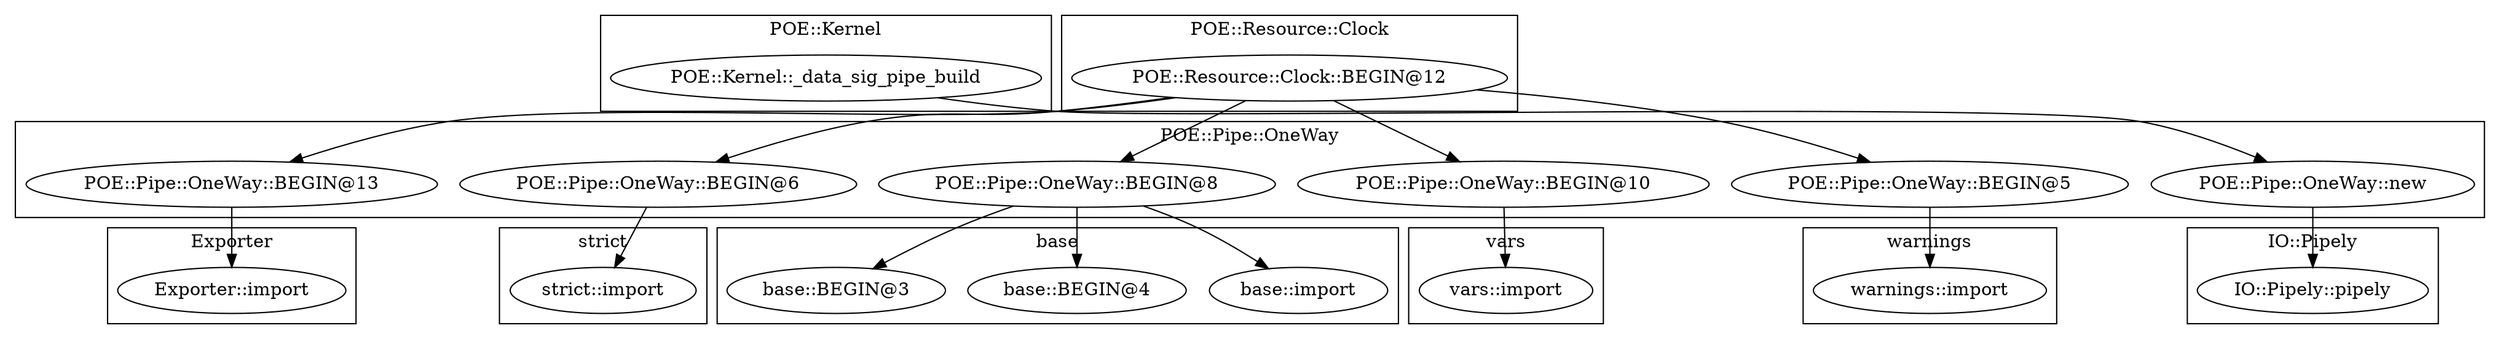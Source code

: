 digraph {
graph [overlap=false]
subgraph cluster_warnings {
	label="warnings";
	"warnings::import";
}
subgraph cluster_vars {
	label="vars";
	"vars::import";
}
subgraph cluster_POE_Pipe_OneWay {
	label="POE::Pipe::OneWay";
	"POE::Pipe::OneWay::BEGIN@13";
	"POE::Pipe::OneWay::BEGIN@6";
	"POE::Pipe::OneWay::BEGIN@8";
	"POE::Pipe::OneWay::BEGIN@10";
	"POE::Pipe::OneWay::BEGIN@5";
	"POE::Pipe::OneWay::new";
}
subgraph cluster_POE_Kernel {
	label="POE::Kernel";
	"POE::Kernel::_data_sig_pipe_build";
}
subgraph cluster_strict {
	label="strict";
	"strict::import";
}
subgraph cluster_base {
	label="base";
	"base::import";
	"base::BEGIN@4";
	"base::BEGIN@3";
}
subgraph cluster_Exporter {
	label="Exporter";
	"Exporter::import";
}
subgraph cluster_IO_Pipely {
	label="IO::Pipely";
	"IO::Pipely::pipely";
}
subgraph cluster_POE_Resource_Clock {
	label="POE::Resource::Clock";
	"POE::Resource::Clock::BEGIN@12";
}
"POE::Pipe::OneWay::BEGIN@8" -> "base::BEGIN@3";
"POE::Pipe::OneWay::BEGIN@8" -> "base::import";
"POE::Resource::Clock::BEGIN@12" -> "POE::Pipe::OneWay::BEGIN@5";
"POE::Resource::Clock::BEGIN@12" -> "POE::Pipe::OneWay::BEGIN@6";
"POE::Resource::Clock::BEGIN@12" -> "POE::Pipe::OneWay::BEGIN@13";
"POE::Pipe::OneWay::new" -> "IO::Pipely::pipely";
"POE::Kernel::_data_sig_pipe_build" -> "POE::Pipe::OneWay::new";
"POE::Pipe::OneWay::BEGIN@8" -> "base::BEGIN@4";
"POE::Pipe::OneWay::BEGIN@6" -> "strict::import";
"POE::Resource::Clock::BEGIN@12" -> "POE::Pipe::OneWay::BEGIN@10";
"POE::Pipe::OneWay::BEGIN@5" -> "warnings::import";
"POE::Pipe::OneWay::BEGIN@10" -> "vars::import";
"POE::Pipe::OneWay::BEGIN@13" -> "Exporter::import";
"POE::Resource::Clock::BEGIN@12" -> "POE::Pipe::OneWay::BEGIN@8";
}
